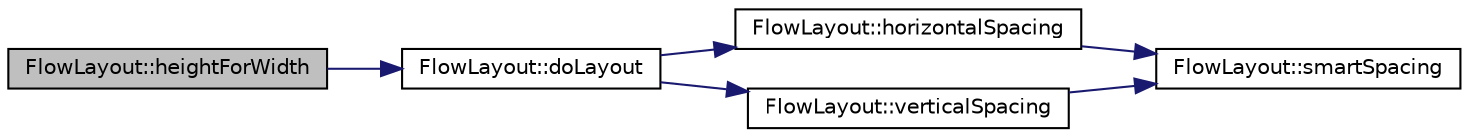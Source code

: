 digraph "FlowLayout::heightForWidth"
{
  edge [fontname="Helvetica",fontsize="10",labelfontname="Helvetica",labelfontsize="10"];
  node [fontname="Helvetica",fontsize="10",shape=record];
  rankdir="LR";
  Node22 [label="FlowLayout::heightForWidth",height=0.2,width=0.4,color="black", fillcolor="grey75", style="filled", fontcolor="black"];
  Node22 -> Node23 [color="midnightblue",fontsize="10",style="solid",fontname="Helvetica"];
  Node23 [label="FlowLayout::doLayout",height=0.2,width=0.4,color="black", fillcolor="white", style="filled",URL="$de/d94/class_flow_layout.html#af0e17c24ac7b5f82511658507ac9a2ac",tooltip="[8] "];
  Node23 -> Node24 [color="midnightblue",fontsize="10",style="solid",fontname="Helvetica"];
  Node24 [label="FlowLayout::horizontalSpacing",height=0.2,width=0.4,color="black", fillcolor="white", style="filled",URL="$de/d94/class_flow_layout.html#a05a9929bf2d7749c8d45afe1fc15b27e",tooltip="[3] "];
  Node24 -> Node25 [color="midnightblue",fontsize="10",style="solid",fontname="Helvetica"];
  Node25 [label="FlowLayout::smartSpacing",height=0.2,width=0.4,color="black", fillcolor="white", style="filled",URL="$de/d94/class_flow_layout.html#aa8c99ccccc834c47f125040205f1aac8",tooltip="[11] [12] "];
  Node23 -> Node26 [color="midnightblue",fontsize="10",style="solid",fontname="Helvetica"];
  Node26 [label="FlowLayout::verticalSpacing",height=0.2,width=0.4,color="black", fillcolor="white", style="filled",URL="$de/d94/class_flow_layout.html#a06210851533f6e9d0d09477968aa0eb5"];
  Node26 -> Node25 [color="midnightblue",fontsize="10",style="solid",fontname="Helvetica"];
}
